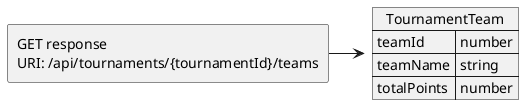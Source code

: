 @startuml Get tournament team response
allowmixing

agent "GET response \nURI: /api/tournaments/{tournamentId}/teams"
  json "TournamentTeam" as J {
    "teamId": "number",
    "teamName": "string",
    "totalPoints": "number"
  }

"GET response \nURI: /api/tournaments/{tournamentId}/teams" -> J 
@enduml